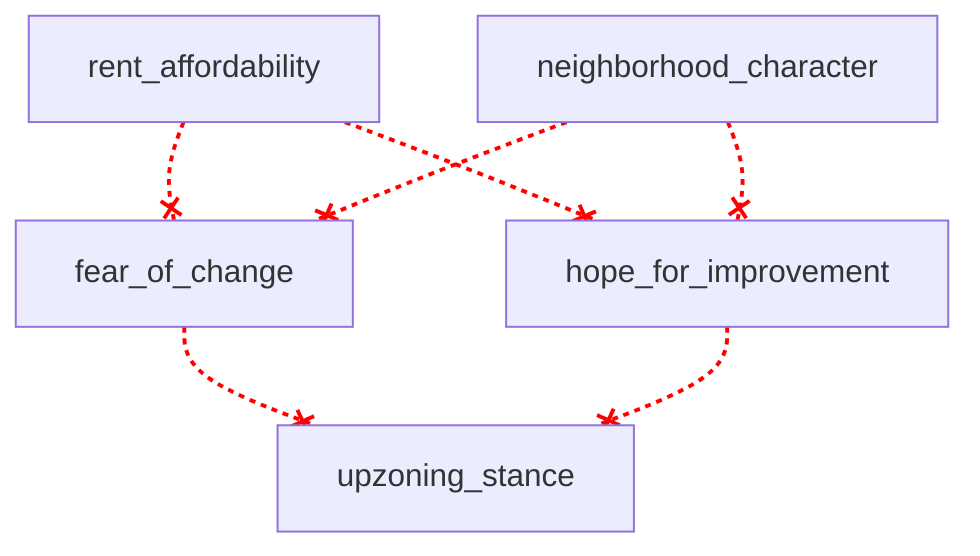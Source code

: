 flowchart TD
    n1[rent_affordability]
    n2[neighborhood_character]
    n3[fear_of_change]
    n4[hope_for_improvement]
    n5[upzoning_stance]

    n1 --x n3
    n1 --x n4
    n2 --x n3
    n2 --x n4
    n3 --x n5
    n4 --x n5

    linkStyle 0 stroke:#FF0000,stroke-dasharray:3,stroke-width:2px
    linkStyle 1 stroke:#FF0000,stroke-dasharray:3,stroke-width:2px
    linkStyle 2 stroke:#FF0000,stroke-dasharray:3,stroke-width:2px
    linkStyle 3 stroke:#FF0000,stroke-dasharray:3,stroke-width:2px
    linkStyle 4 stroke:#FF0000,stroke-dasharray:3,stroke-width:2px
    linkStyle 5 stroke:#FF0000,stroke-dasharray:3,stroke-width:2px